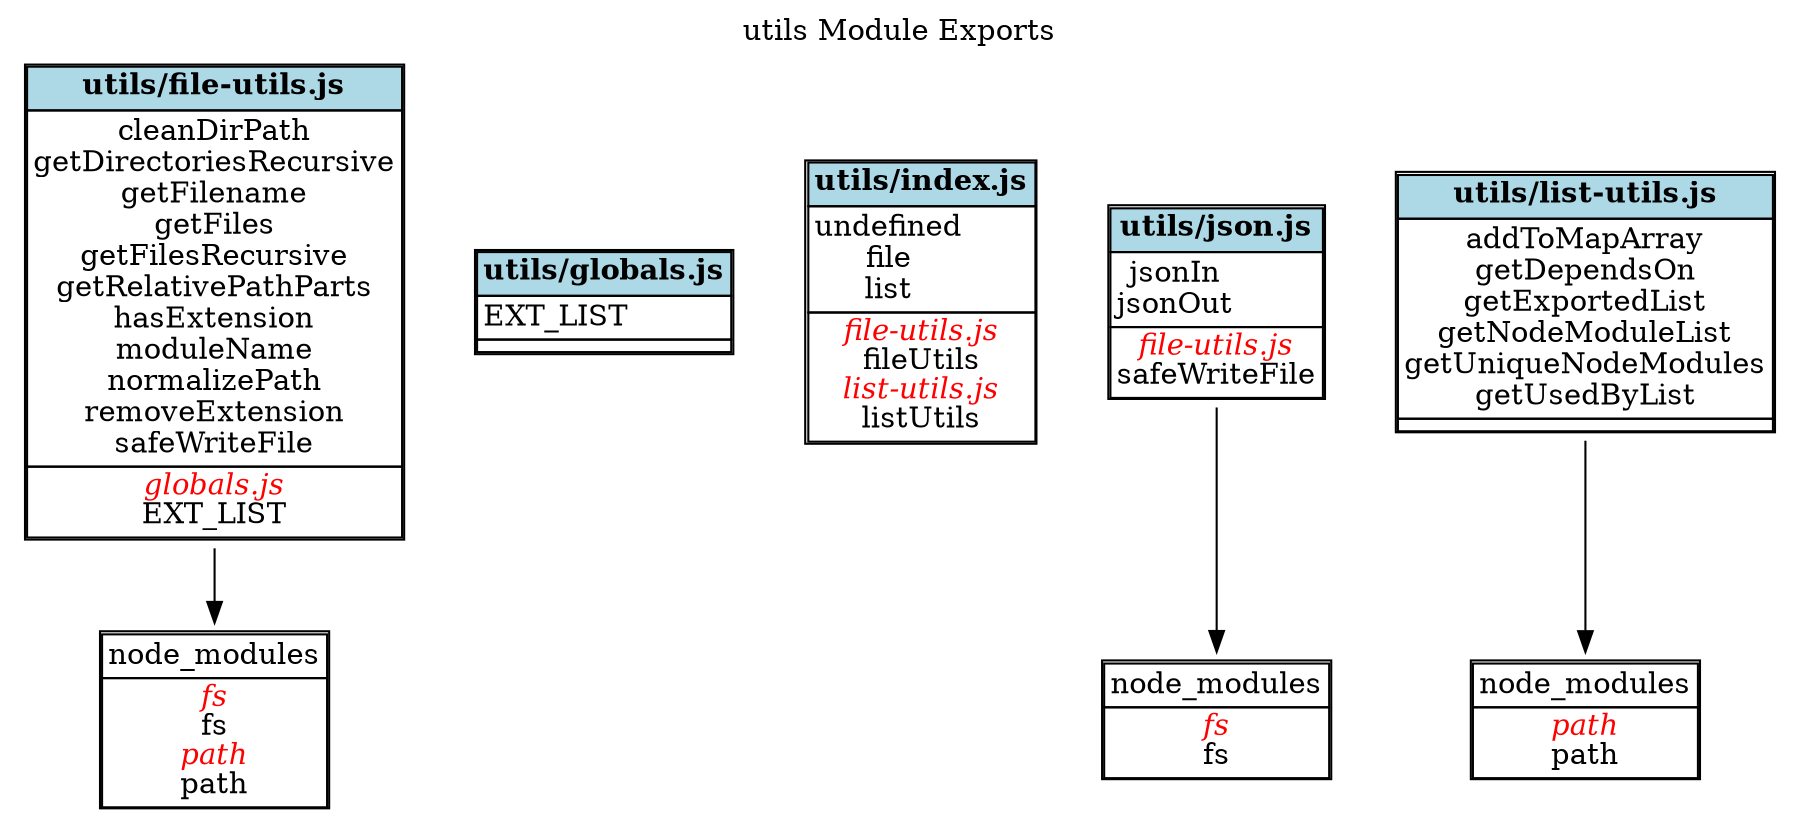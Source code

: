 digraph {label="utils Module Exports";
labelloc="t";
"utils/file-utils.js" [shape = none, label =<<TABLE cellspacing="0" cellborder="1" align="left">
<TR><TD bgcolor="lightblue" align="center"><B>utils/file-utils.js</B></TD></TR>
<TR><TD align="left">
cleanDirPath<BR/>
getDirectoriesRecursive<BR/>
getFilename<BR/>
getFiles<BR/>
getFilesRecursive<BR/>
getRelativePathParts<BR/>
hasExtension<BR/>
moduleName<BR/>
normalizePath<BR/>
removeExtension<BR/>
safeWriteFile<BR/>
</TD></TR>
<TR><TD align="center">
<font color="red"><I>globals.js</I></font><BR/>
EXT_LIST<BR/>
</TD></TR>
</TABLE>>];
"utils/file-utils.js-node_modules" [shape = none, label =<<TABLE cellspacing="0" cellborder="1" align="left">
<TR><TD>node_modules</TD></TR>
<TR><TD align="center">
<font color="red"><I>fs</I></font><BR/>
fs<BR/>
<font color="red"><I>path</I></font><BR/>
path<BR/>
</TD></TR>
</TABLE>>];
"utils/file-utils.js"->"utils/file-utils.js-node_modules"
"utils/globals.js" [shape = none, label =<<TABLE cellspacing="0" cellborder="1" align="left">
<TR><TD bgcolor="lightblue" align="center"><B>utils/globals.js</B></TD></TR>
<TR><TD align="left">
EXT_LIST<BR/>
</TD></TR>
<TR><TD align="center">
</TD></TR>
</TABLE>>];
"utils/index.js" [shape = none, label =<<TABLE cellspacing="0" cellborder="1" align="left">
<TR><TD bgcolor="lightblue" align="center"><B>utils/index.js</B></TD></TR>
<TR><TD align="left">
undefined<BR/>
file<BR/>
list<BR/>
</TD></TR>
<TR><TD align="center">
<font color="red"><I>file-utils.js</I></font><BR/>
fileUtils<BR/>
<font color="red"><I>list-utils.js</I></font><BR/>
listUtils<BR/>
</TD></TR>
</TABLE>>];
"utils/json.js" [shape = none, label =<<TABLE cellspacing="0" cellborder="1" align="left">
<TR><TD bgcolor="lightblue" align="center"><B>utils/json.js</B></TD></TR>
<TR><TD align="left">
jsonIn<BR/>
jsonOut<BR/>
</TD></TR>
<TR><TD align="center">
<font color="red"><I>file-utils.js</I></font><BR/>
safeWriteFile<BR/>
</TD></TR>
</TABLE>>];
"utils/json.js-node_modules" [shape = none, label =<<TABLE cellspacing="0" cellborder="1" align="left">
<TR><TD>node_modules</TD></TR>
<TR><TD align="center">
<font color="red"><I>fs</I></font><BR/>
fs<BR/>
</TD></TR>
</TABLE>>];
"utils/json.js"->"utils/json.js-node_modules"
"utils/list-utils.js" [shape = none, label =<<TABLE cellspacing="0" cellborder="1" align="left">
<TR><TD bgcolor="lightblue" align="center"><B>utils/list-utils.js</B></TD></TR>
<TR><TD align="left">
addToMapArray<BR/>
getDependsOn<BR/>
getExportedList<BR/>
getNodeModuleList<BR/>
getUniqueNodeModules<BR/>
getUsedByList<BR/>
</TD></TR>
<TR><TD align="center">
</TD></TR>
</TABLE>>];
"utils/list-utils.js-node_modules" [shape = none, label =<<TABLE cellspacing="0" cellborder="1" align="left">
<TR><TD>node_modules</TD></TR>
<TR><TD align="center">
<font color="red"><I>path</I></font><BR/>
path<BR/>
</TD></TR>
</TABLE>>];
"utils/list-utils.js"->"utils/list-utils.js-node_modules"
}

